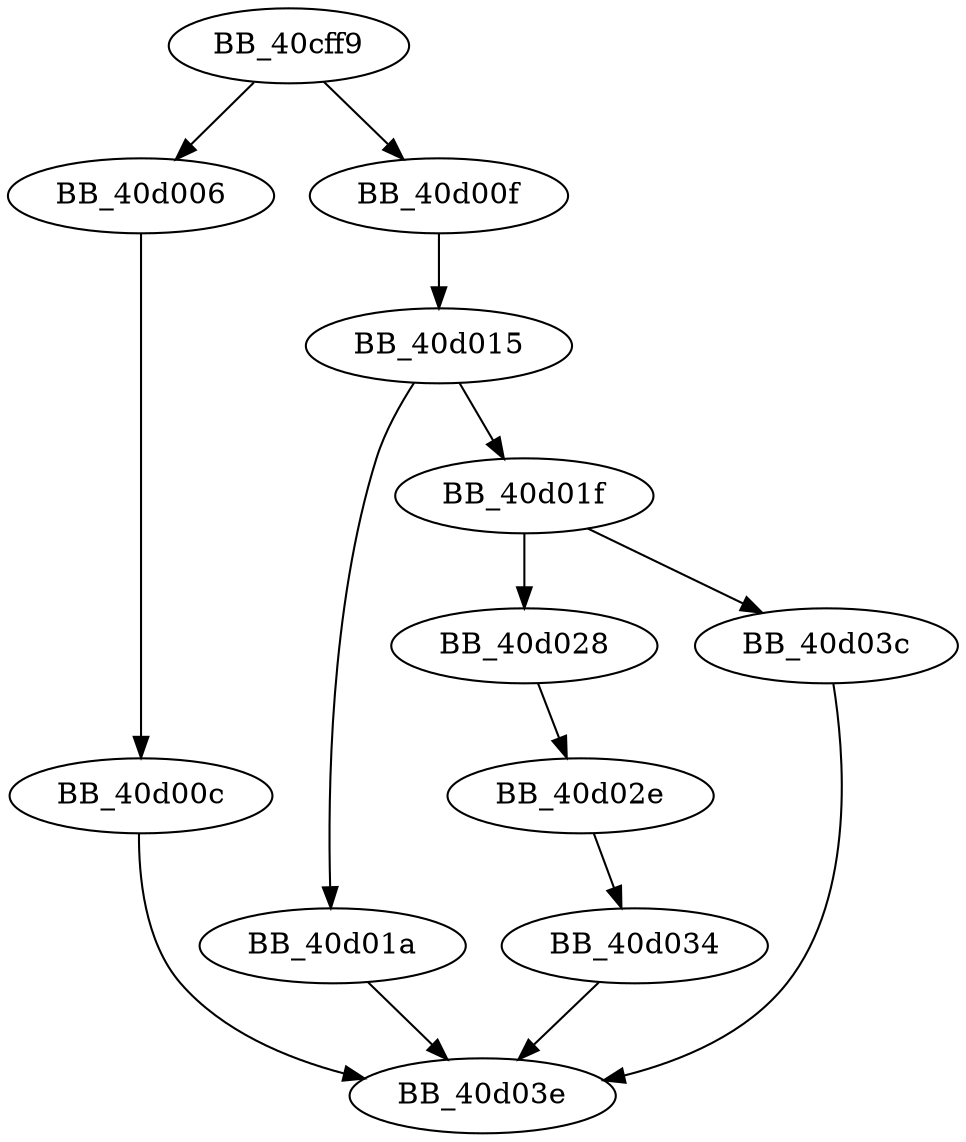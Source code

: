 DiGraph __fflush_nolock{
BB_40cff9->BB_40d006
BB_40cff9->BB_40d00f
BB_40d006->BB_40d00c
BB_40d00c->BB_40d03e
BB_40d00f->BB_40d015
BB_40d015->BB_40d01a
BB_40d015->BB_40d01f
BB_40d01a->BB_40d03e
BB_40d01f->BB_40d028
BB_40d01f->BB_40d03c
BB_40d028->BB_40d02e
BB_40d02e->BB_40d034
BB_40d034->BB_40d03e
BB_40d03c->BB_40d03e
}
